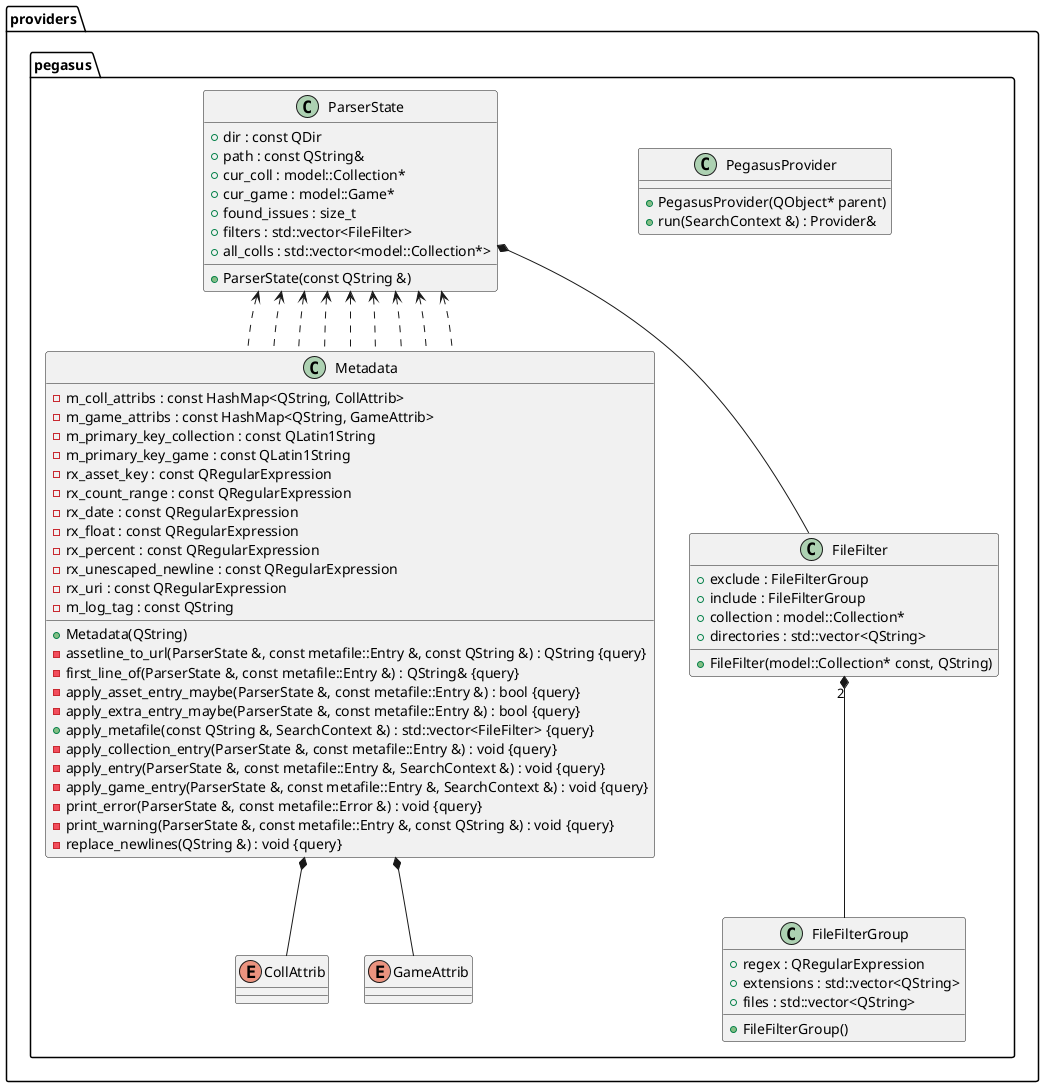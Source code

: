 @startuml





/' Objects '/

namespace providers {
	namespace pegasus {
		class Metadata {
			+Metadata(QString)
			-assetline_to_url(ParserState &, const metafile::Entry &, const QString &) : QString {query}
			-first_line_of(ParserState &, const metafile::Entry &) : QString& {query}
			-apply_asset_entry_maybe(ParserState &, const metafile::Entry &) : bool {query}
			-apply_extra_entry_maybe(ParserState &, const metafile::Entry &) : bool {query}
			-m_coll_attribs : const HashMap<QString, CollAttrib>
			-m_game_attribs : const HashMap<QString, GameAttrib>
			-m_primary_key_collection : const QLatin1String
			-m_primary_key_game : const QLatin1String
			-rx_asset_key : const QRegularExpression
			-rx_count_range : const QRegularExpression
			-rx_date : const QRegularExpression
			-rx_float : const QRegularExpression
			-rx_percent : const QRegularExpression
			-rx_unescaped_newline : const QRegularExpression
			-rx_uri : const QRegularExpression
			-m_log_tag : const QString
			+apply_metafile(const QString &, SearchContext &) : std::vector<FileFilter> {query}
			-apply_collection_entry(ParserState &, const metafile::Entry &) : void {query}
			-apply_entry(ParserState &, const metafile::Entry &, SearchContext &) : void {query}
			-apply_game_entry(ParserState &, const metafile::Entry &, SearchContext &) : void {query}
			-print_error(ParserState &, const metafile::Error &) : void {query}
			-print_warning(ParserState &, const metafile::Entry &, const QString &) : void {query}
			-replace_newlines(QString &) : void {query}
		}

		class PegasusProvider {
			+PegasusProvider(QObject* parent)
			+run(SearchContext &) : Provider&
		}

		enum CollAttrib {
		}

		enum GameAttrib {
		}

		class FileFilter {
			+FileFilter(model::Collection* const, QString)
			+exclude : FileFilterGroup
			+include : FileFilterGroup
			+collection : model::Collection*
			+directories : std::vector<QString>
		}

		class FileFilterGroup {
			+FileFilterGroup()
			+regex : QRegularExpression
			+extensions : std::vector<QString>
			+files : std::vector<QString>
		}

		class ParserState {
			+ParserState(const QString &)
			+dir : const QDir
			+path : const QString&
			+cur_coll : model::Collection*
			+cur_game : model::Game*
			+found_issues : size_t
			+filters : std::vector<FileFilter>
			+all_colls : std::vector<model::Collection*>
		}
	}
}





/' Inheritance relationships '/




/' Aggregation relationships '/

providers.pegasus.FileFilter "2" *-- providers.pegasus.FileFilterGroup


providers.pegasus.Metadata *-- providers.pegasus.CollAttrib


providers.pegasus.Metadata *-- providers.pegasus.GameAttrib


providers.pegasus.ParserState *-- providers.pegasus.FileFilter






/' Dependency relationships '/

providers.pegasus.ParserState <.. providers.pegasus.Metadata


providers.pegasus.ParserState <.. providers.pegasus.Metadata


providers.pegasus.ParserState <.. providers.pegasus.Metadata


providers.pegasus.ParserState <.. providers.pegasus.Metadata


providers.pegasus.ParserState <.. providers.pegasus.Metadata


providers.pegasus.ParserState <.. providers.pegasus.Metadata


providers.pegasus.ParserState <.. providers.pegasus.Metadata


providers.pegasus.ParserState <.. providers.pegasus.Metadata


providers.pegasus.ParserState <.. providers.pegasus.Metadata






/' Nested objects '/



@enduml
